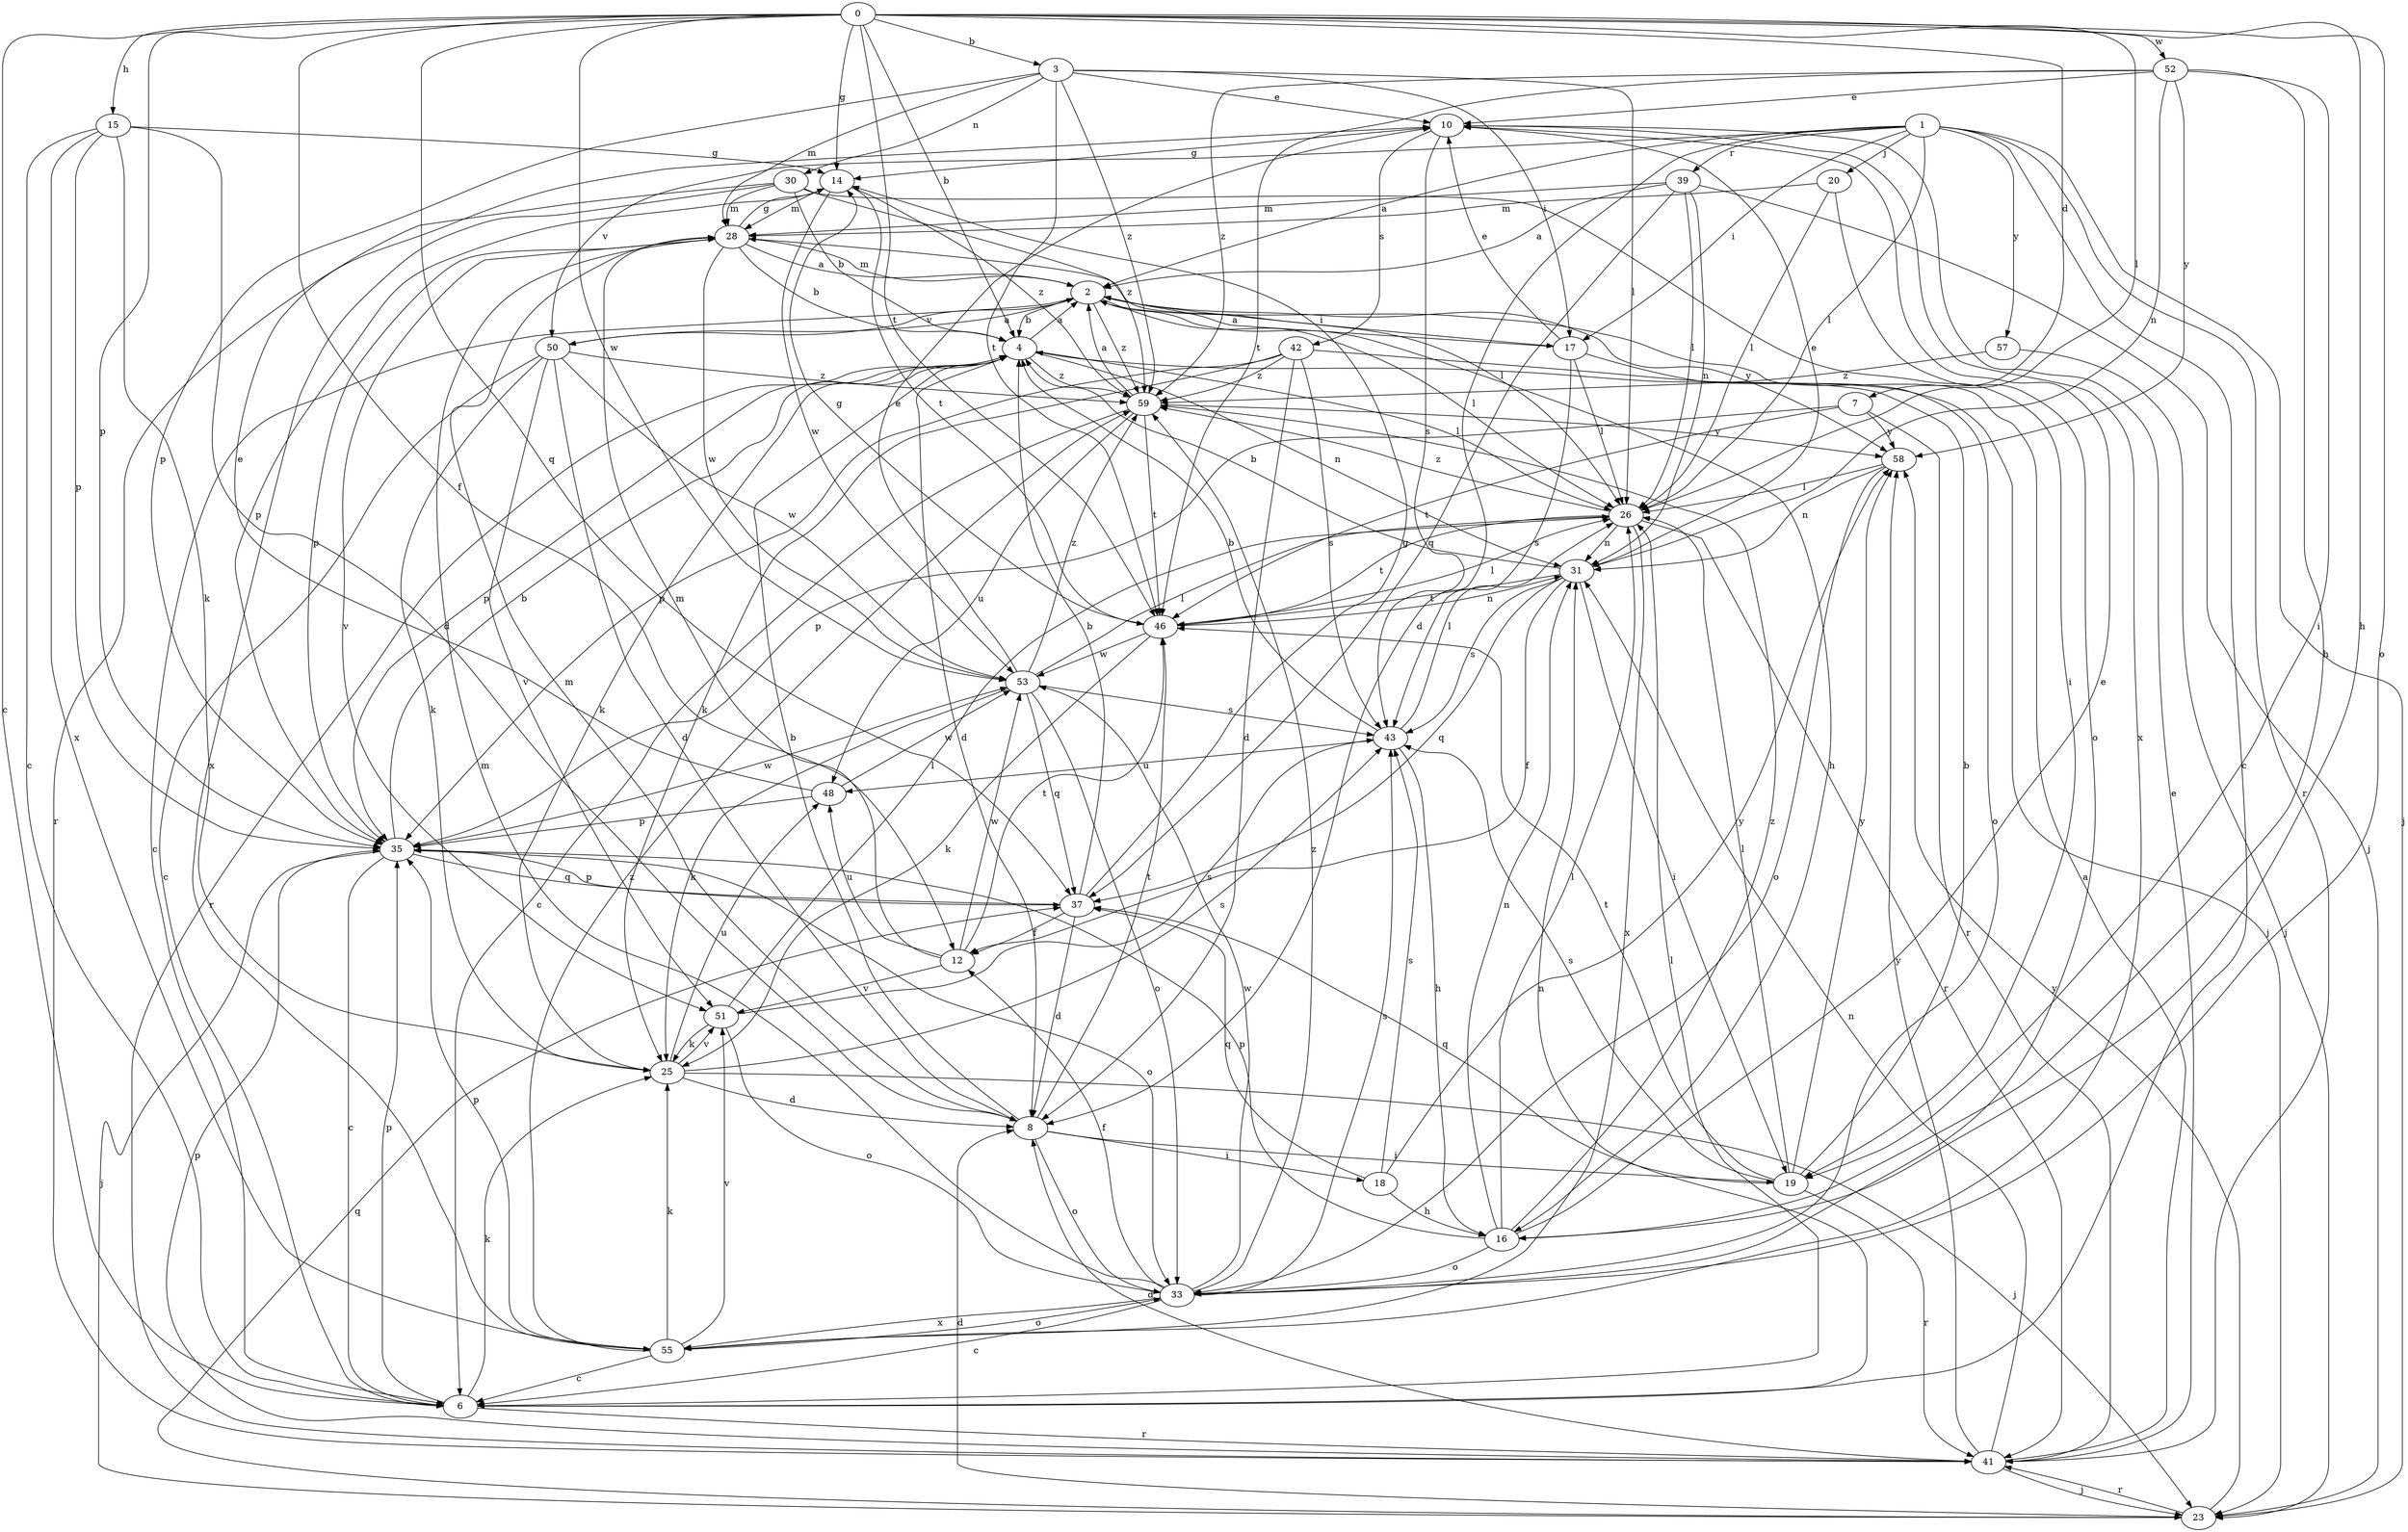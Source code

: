 strict digraph  {
0;
1;
2;
3;
4;
6;
7;
8;
10;
12;
14;
15;
16;
17;
18;
19;
20;
23;
25;
26;
28;
30;
31;
33;
35;
37;
39;
41;
42;
43;
46;
48;
50;
51;
52;
53;
55;
57;
58;
59;
0 -> 3  [label=b];
0 -> 4  [label=b];
0 -> 6  [label=c];
0 -> 7  [label=d];
0 -> 12  [label=f];
0 -> 14  [label=g];
0 -> 15  [label=h];
0 -> 16  [label=h];
0 -> 26  [label=l];
0 -> 33  [label=o];
0 -> 35  [label=p];
0 -> 37  [label=q];
0 -> 46  [label=t];
0 -> 52  [label=w];
0 -> 53  [label=w];
1 -> 2  [label=a];
1 -> 6  [label=c];
1 -> 8  [label=d];
1 -> 17  [label=i];
1 -> 20  [label=j];
1 -> 23  [label=j];
1 -> 26  [label=l];
1 -> 39  [label=r];
1 -> 41  [label=r];
1 -> 50  [label=v];
1 -> 57  [label=y];
2 -> 4  [label=b];
2 -> 6  [label=c];
2 -> 16  [label=h];
2 -> 17  [label=i];
2 -> 26  [label=l];
2 -> 28  [label=m];
2 -> 50  [label=v];
2 -> 58  [label=y];
2 -> 59  [label=z];
3 -> 10  [label=e];
3 -> 17  [label=i];
3 -> 26  [label=l];
3 -> 28  [label=m];
3 -> 30  [label=n];
3 -> 35  [label=p];
3 -> 46  [label=t];
3 -> 59  [label=z];
4 -> 2  [label=a];
4 -> 8  [label=d];
4 -> 25  [label=k];
4 -> 26  [label=l];
4 -> 31  [label=n];
4 -> 35  [label=p];
4 -> 41  [label=r];
4 -> 59  [label=z];
6 -> 25  [label=k];
6 -> 26  [label=l];
6 -> 31  [label=n];
6 -> 35  [label=p];
6 -> 41  [label=r];
7 -> 35  [label=p];
7 -> 41  [label=r];
7 -> 46  [label=t];
7 -> 58  [label=y];
8 -> 4  [label=b];
8 -> 18  [label=i];
8 -> 19  [label=i];
8 -> 28  [label=m];
8 -> 33  [label=o];
8 -> 46  [label=t];
10 -> 14  [label=g];
10 -> 42  [label=s];
10 -> 43  [label=s];
10 -> 55  [label=x];
12 -> 28  [label=m];
12 -> 46  [label=t];
12 -> 48  [label=u];
12 -> 51  [label=v];
12 -> 53  [label=w];
14 -> 28  [label=m];
14 -> 35  [label=p];
14 -> 46  [label=t];
14 -> 53  [label=w];
14 -> 59  [label=z];
15 -> 6  [label=c];
15 -> 8  [label=d];
15 -> 14  [label=g];
15 -> 25  [label=k];
15 -> 35  [label=p];
15 -> 55  [label=x];
16 -> 10  [label=e];
16 -> 26  [label=l];
16 -> 31  [label=n];
16 -> 33  [label=o];
16 -> 35  [label=p];
16 -> 59  [label=z];
17 -> 2  [label=a];
17 -> 10  [label=e];
17 -> 26  [label=l];
17 -> 33  [label=o];
17 -> 43  [label=s];
18 -> 16  [label=h];
18 -> 37  [label=q];
18 -> 43  [label=s];
18 -> 58  [label=y];
19 -> 4  [label=b];
19 -> 26  [label=l];
19 -> 37  [label=q];
19 -> 41  [label=r];
19 -> 43  [label=s];
19 -> 46  [label=t];
19 -> 58  [label=y];
20 -> 26  [label=l];
20 -> 28  [label=m];
20 -> 33  [label=o];
23 -> 8  [label=d];
23 -> 37  [label=q];
23 -> 41  [label=r];
23 -> 58  [label=y];
25 -> 8  [label=d];
25 -> 23  [label=j];
25 -> 43  [label=s];
25 -> 48  [label=u];
25 -> 51  [label=v];
26 -> 31  [label=n];
26 -> 41  [label=r];
26 -> 46  [label=t];
26 -> 55  [label=x];
26 -> 59  [label=z];
28 -> 2  [label=a];
28 -> 4  [label=b];
28 -> 14  [label=g];
28 -> 26  [label=l];
28 -> 35  [label=p];
28 -> 51  [label=v];
28 -> 53  [label=w];
30 -> 4  [label=b];
30 -> 19  [label=i];
30 -> 28  [label=m];
30 -> 41  [label=r];
30 -> 55  [label=x];
30 -> 59  [label=z];
31 -> 4  [label=b];
31 -> 10  [label=e];
31 -> 12  [label=f];
31 -> 19  [label=i];
31 -> 37  [label=q];
31 -> 43  [label=s];
31 -> 46  [label=t];
33 -> 6  [label=c];
33 -> 12  [label=f];
33 -> 28  [label=m];
33 -> 43  [label=s];
33 -> 53  [label=w];
33 -> 55  [label=x];
33 -> 59  [label=z];
35 -> 4  [label=b];
35 -> 6  [label=c];
35 -> 23  [label=j];
35 -> 33  [label=o];
35 -> 37  [label=q];
35 -> 53  [label=w];
37 -> 4  [label=b];
37 -> 8  [label=d];
37 -> 12  [label=f];
37 -> 14  [label=g];
37 -> 35  [label=p];
39 -> 2  [label=a];
39 -> 23  [label=j];
39 -> 26  [label=l];
39 -> 28  [label=m];
39 -> 31  [label=n];
39 -> 37  [label=q];
41 -> 2  [label=a];
41 -> 8  [label=d];
41 -> 10  [label=e];
41 -> 23  [label=j];
41 -> 31  [label=n];
41 -> 35  [label=p];
41 -> 58  [label=y];
42 -> 8  [label=d];
42 -> 23  [label=j];
42 -> 25  [label=k];
42 -> 35  [label=p];
42 -> 43  [label=s];
42 -> 59  [label=z];
43 -> 4  [label=b];
43 -> 16  [label=h];
43 -> 26  [label=l];
43 -> 48  [label=u];
46 -> 14  [label=g];
46 -> 25  [label=k];
46 -> 26  [label=l];
46 -> 31  [label=n];
46 -> 53  [label=w];
48 -> 10  [label=e];
48 -> 35  [label=p];
48 -> 53  [label=w];
50 -> 2  [label=a];
50 -> 6  [label=c];
50 -> 8  [label=d];
50 -> 25  [label=k];
50 -> 51  [label=v];
50 -> 53  [label=w];
50 -> 59  [label=z];
51 -> 25  [label=k];
51 -> 26  [label=l];
51 -> 33  [label=o];
51 -> 43  [label=s];
52 -> 10  [label=e];
52 -> 16  [label=h];
52 -> 19  [label=i];
52 -> 31  [label=n];
52 -> 46  [label=t];
52 -> 58  [label=y];
52 -> 59  [label=z];
53 -> 10  [label=e];
53 -> 25  [label=k];
53 -> 26  [label=l];
53 -> 33  [label=o];
53 -> 37  [label=q];
53 -> 43  [label=s];
53 -> 59  [label=z];
55 -> 6  [label=c];
55 -> 25  [label=k];
55 -> 33  [label=o];
55 -> 35  [label=p];
55 -> 51  [label=v];
55 -> 59  [label=z];
57 -> 23  [label=j];
57 -> 59  [label=z];
58 -> 26  [label=l];
58 -> 31  [label=n];
58 -> 33  [label=o];
59 -> 2  [label=a];
59 -> 6  [label=c];
59 -> 46  [label=t];
59 -> 48  [label=u];
59 -> 58  [label=y];
}
